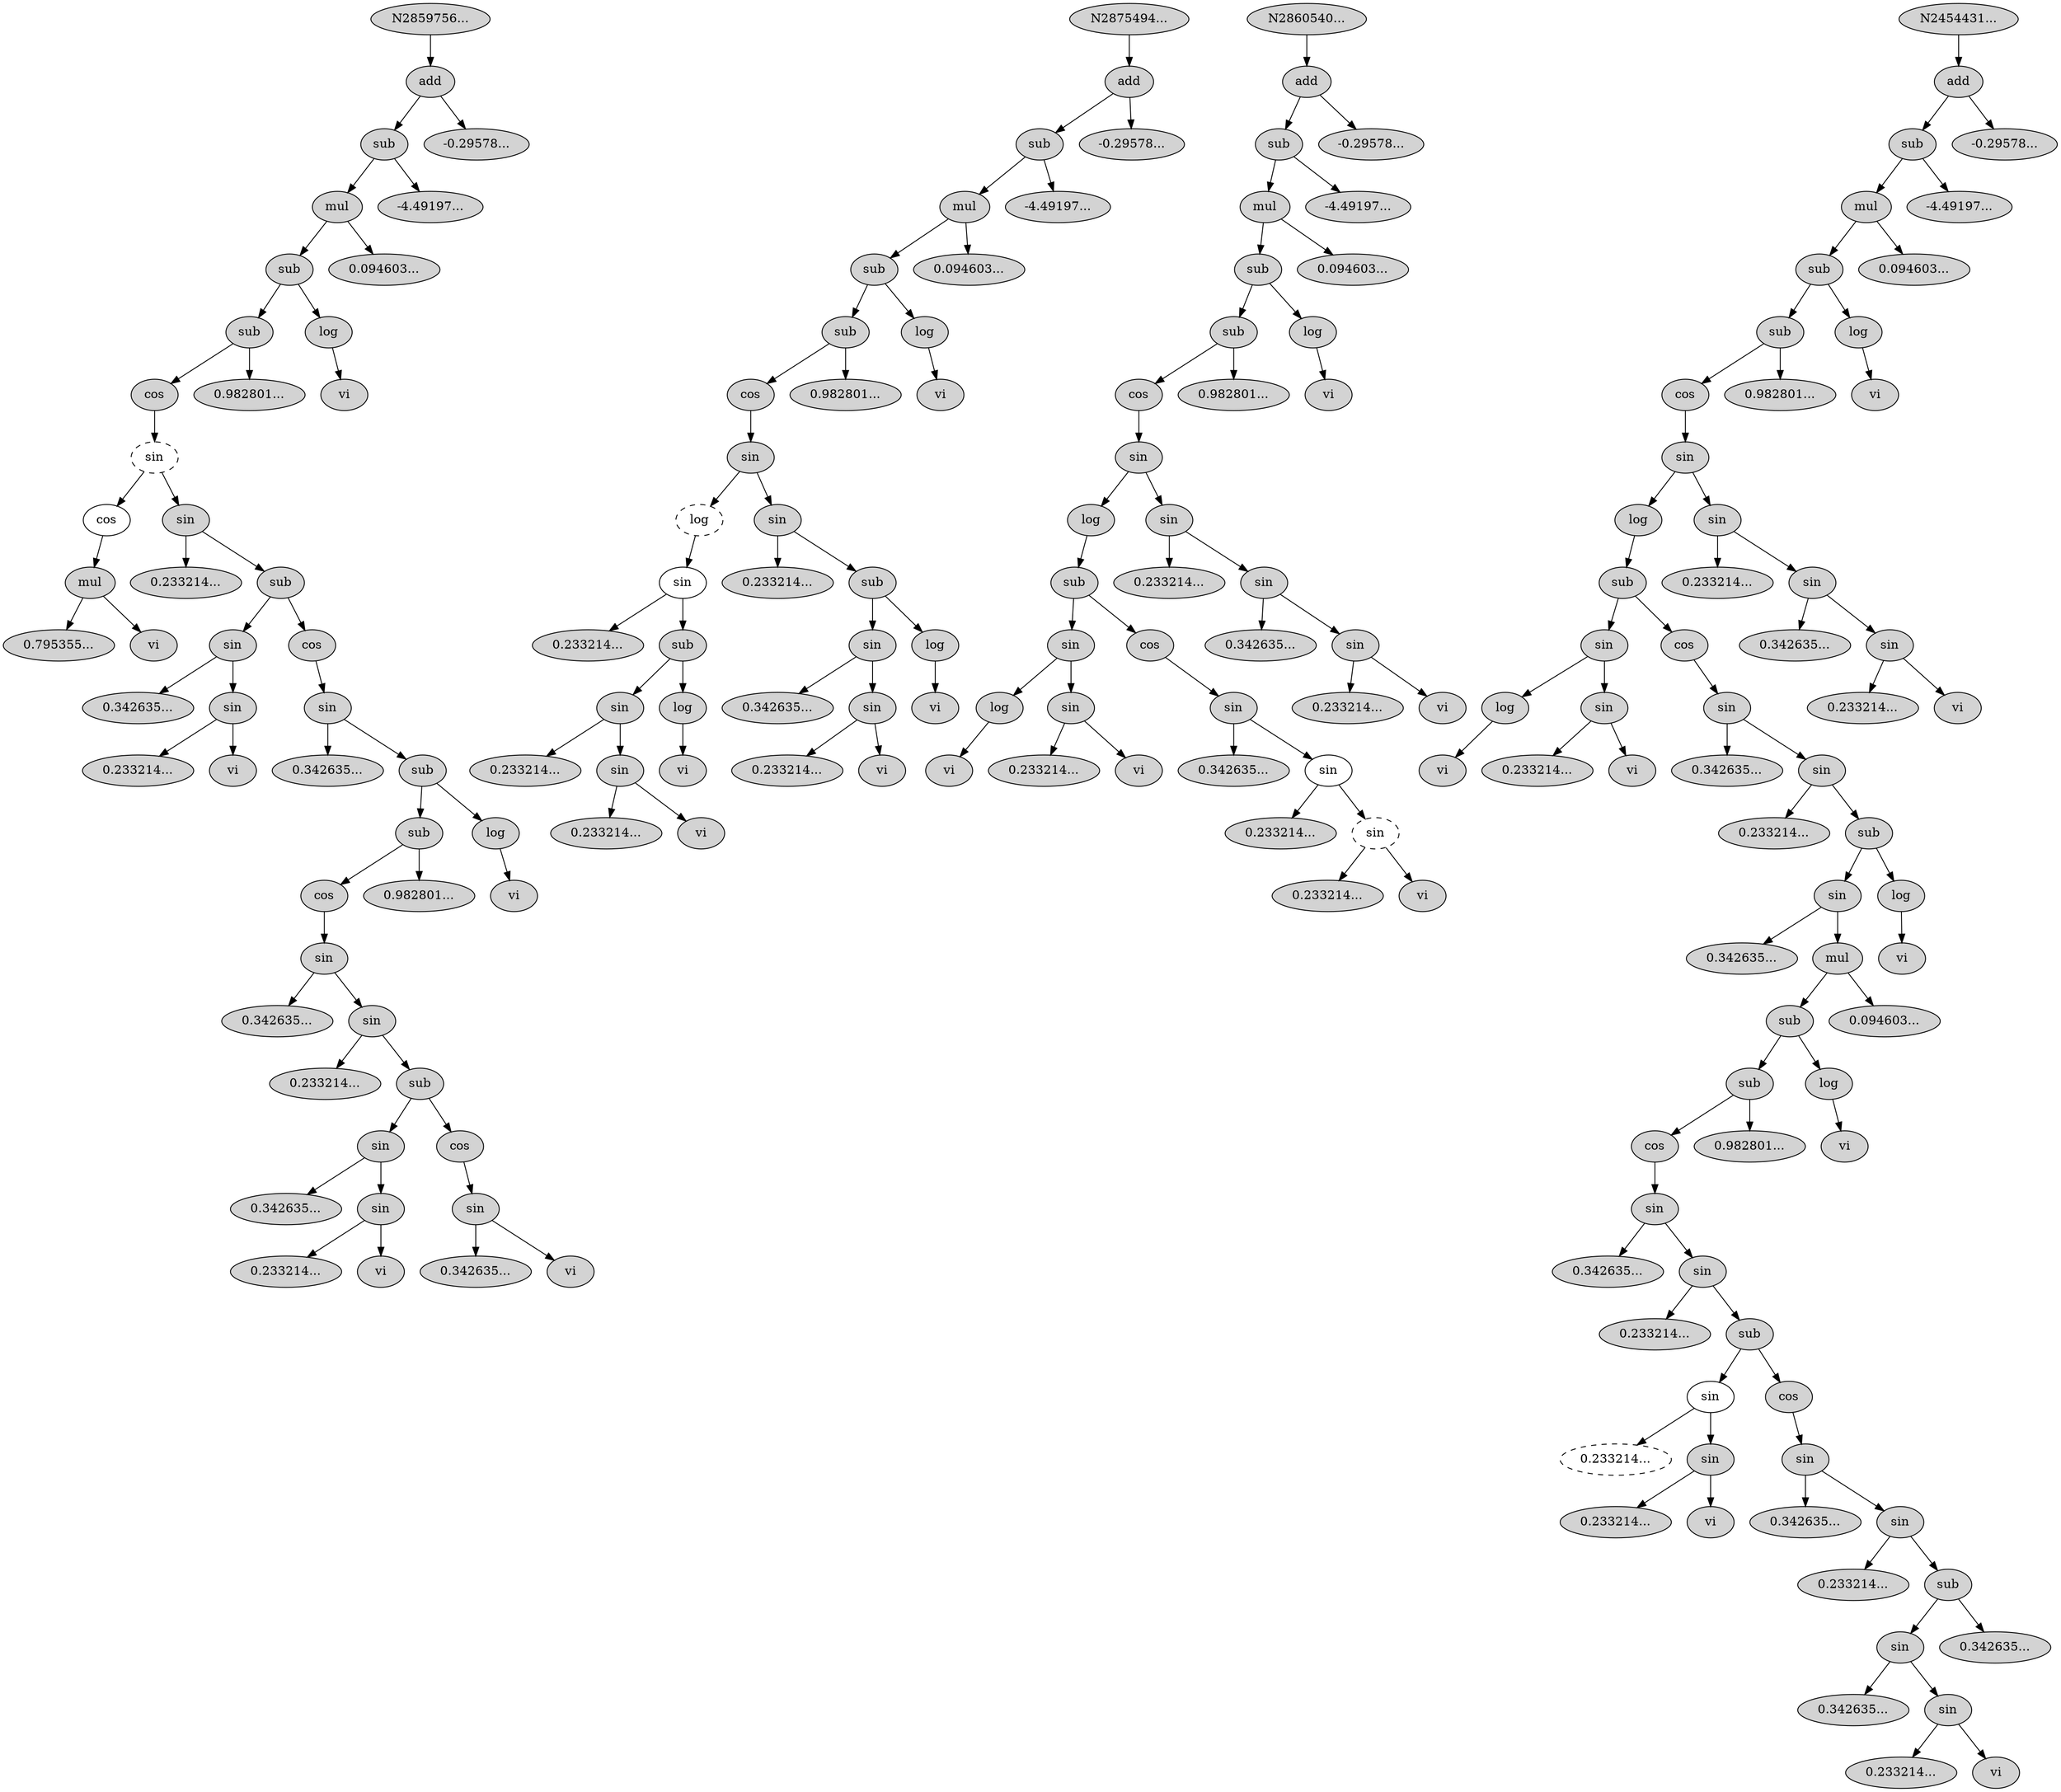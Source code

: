 digraph Population_13 {
N2859756[ style="filled"  label="N2859756..."];
N2859756 -> N2859757;
N2859757[ style="filled"  label="add"];
N2859757 -> N2859758;
N2859758[ style="filled"  label="sub"];
N2859758 -> N2859759;
N2859759[ style="filled"  label="mul"];
N2859759 -> N2859760;
N2859760[ style="filled"  label="sub"];
N2859760 -> N2859761;
N2859761[ style="filled"  label="sub"];
N2859761 -> N2859762;
N2859762[ style="filled"  label="cos"];
N2859762 -> N2859763;
N2859763[ style="dashed"  label="sin"];
N2859763 -> N2859752;
N2859752[ style="solid"  label="cos"];
N2859752 -> N2859753;
N2859753[ style="filled"  label="mul"];
N2859753 -> N2859754;
N2859754[ style="filled"  label="0.795355..."];
N2859753 -> N2859755;
N2859755[ style="filled"  label="vi"];
N2859763 -> N2859765;
N2859765[ style="filled"  label="sin"];
N2859765 -> N2859766;
N2859766[ style="filled"  label="0.233214..."];
N2859765 -> N2859767;
N2859767[ style="filled"  label="sub"];
N2859767 -> N2859768;
N2859768[ style="filled"  label="sin"];
N2859768 -> N2859769;
N2859769[ style="filled"  label="0.342635..."];
N2859768 -> N2859770;
N2859770[ style="filled"  label="sin"];
N2859770 -> N2859771;
N2859771[ style="filled"  label="0.233214..."];
N2859770 -> N2859772;
N2859772[ style="filled"  label="vi"];
N2859767 -> N2859773;
N2859773[ style="filled"  label="cos"];
N2859773 -> N2859774;
N2859774[ style="filled"  label="sin"];
N2859774 -> N2859775;
N2859775[ style="filled"  label="0.342635..."];
N2859774 -> N2859776;
N2859776[ style="filled"  label="sub"];
N2859776 -> N2859777;
N2859777[ style="filled"  label="sub"];
N2859777 -> N2859778;
N2859778[ style="filled"  label="cos"];
N2859778 -> N2859779;
N2859779[ style="filled"  label="sin"];
N2859779 -> N2859780;
N2859780[ style="filled"  label="0.342635..."];
N2859779 -> N2859781;
N2859781[ style="filled"  label="sin"];
N2859781 -> N2859782;
N2859782[ style="filled"  label="0.233214..."];
N2859781 -> N2859783;
N2859783[ style="filled"  label="sub"];
N2859783 -> N2859784;
N2859784[ style="filled"  label="sin"];
N2859784 -> N2859785;
N2859785[ style="filled"  label="0.342635..."];
N2859784 -> N2859786;
N2859786[ style="filled"  label="sin"];
N2859786 -> N2859787;
N2859787[ style="filled"  label="0.233214..."];
N2859786 -> N2859788;
N2859788[ style="filled"  label="vi"];
N2859783 -> N2859789;
N2859789[ style="filled"  label="cos"];
N2859789 -> N2859790;
N2859790[ style="filled"  label="sin"];
N2859790 -> N2859791;
N2859791[ style="filled"  label="0.342635..."];
N2859790 -> N2859792;
N2859792[ style="filled"  label="vi"];
N2859777 -> N2859793;
N2859793[ style="filled"  label="0.982801..."];
N2859776 -> N2859794;
N2859794[ style="filled"  label="log"];
N2859794 -> N2859795;
N2859795[ style="filled"  label="vi"];
N2859761 -> N2859796;
N2859796[ style="filled"  label="0.982801..."];
N2859760 -> N2859797;
N2859797[ style="filled"  label="log"];
N2859797 -> N2859798;
N2859798[ style="filled"  label="vi"];
N2859759 -> N2859799;
N2859799[ style="filled"  label="0.094603..."];
N2859758 -> N2859800;
N2859800[ style="filled"  label="-4.49197..."];
N2859757 -> N2859801;
N2859801[ style="filled"  label="-0.29578..."];

N2875494[ style="filled"  label="N2875494..."];
N2875494 -> N2875495;
N2875495[ style="filled"  label="add"];
N2875495 -> N2875496;
N2875496[ style="filled"  label="sub"];
N2875496 -> N2875497;
N2875497[ style="filled"  label="mul"];
N2875497 -> N2875498;
N2875498[ style="filled"  label="sub"];
N2875498 -> N2875499;
N2875499[ style="filled"  label="sub"];
N2875499 -> N2875500;
N2875500[ style="filled"  label="cos"];
N2875500 -> N2875501;
N2875501[ style="filled"  label="sin"];
N2875501 -> N2875502;
N2875502[ style="dashed"  label="log"];
N2875502 -> N2875477;
N2875477[ style="solid"  label="sin"];
N2875477 -> N2875478;
N2875478[ style="filled"  label="0.233214..."];
N2875477 -> N2875479;
N2875479[ style="filled"  label="sub"];
N2875479 -> N2875480;
N2875480[ style="filled"  label="sin"];
N2875480 -> N2875481;
N2875481[ style="filled"  label="0.233214..."];
N2875480 -> N2875482;
N2875482[ style="filled"  label="sin"];
N2875482 -> N2875483;
N2875483[ style="filled"  label="0.233214..."];
N2875482 -> N2875484;
N2875484[ style="filled"  label="vi"];
N2875479 -> N2875485;
N2875485[ style="filled"  label="log"];
N2875485 -> N2875486;
N2875486[ style="filled"  label="vi"];
N2875501 -> N2875504;
N2875504[ style="filled"  label="sin"];
N2875504 -> N2875505;
N2875505[ style="filled"  label="0.233214..."];
N2875504 -> N2875506;
N2875506[ style="filled"  label="sub"];
N2875506 -> N2875507;
N2875507[ style="filled"  label="sin"];
N2875507 -> N2875508;
N2875508[ style="filled"  label="0.342635..."];
N2875507 -> N2875509;
N2875509[ style="filled"  label="sin"];
N2875509 -> N2875510;
N2875510[ style="filled"  label="0.233214..."];
N2875509 -> N2875511;
N2875511[ style="filled"  label="vi"];
N2875506 -> N2875512;
N2875512[ style="filled"  label="log"];
N2875512 -> N2875513;
N2875513[ style="filled"  label="vi"];
N2875499 -> N2875514;
N2875514[ style="filled"  label="0.982801..."];
N2875498 -> N2875515;
N2875515[ style="filled"  label="log"];
N2875515 -> N2875516;
N2875516[ style="filled"  label="vi"];
N2875497 -> N2875517;
N2875517[ style="filled"  label="0.094603..."];
N2875496 -> N2875518;
N2875518[ style="filled"  label="-4.49197..."];
N2875495 -> N2875519;
N2875519[ style="filled"  label="-0.29578..."];

N2860540[ style="filled"  label="N2860540..."];
N2860540 -> N2860541;
N2860541[ style="filled"  label="add"];
N2860541 -> N2860542;
N2860542[ style="filled"  label="sub"];
N2860542 -> N2860543;
N2860543[ style="filled"  label="mul"];
N2860543 -> N2860544;
N2860544[ style="filled"  label="sub"];
N2860544 -> N2860545;
N2860545[ style="filled"  label="sub"];
N2860545 -> N2860546;
N2860546[ style="filled"  label="cos"];
N2860546 -> N2860547;
N2860547[ style="filled"  label="sin"];
N2860547 -> N2860548;
N2860548[ style="filled"  label="log"];
N2860548 -> N2860549;
N2860549[ style="filled"  label="sub"];
N2860549 -> N2860550;
N2860550[ style="filled"  label="sin"];
N2860550 -> N2860551;
N2860551[ style="filled"  label="log"];
N2860551 -> N2860552;
N2860552[ style="filled"  label="vi"];
N2860550 -> N2860553;
N2860553[ style="filled"  label="sin"];
N2860553 -> N2860554;
N2860554[ style="filled"  label="0.233214..."];
N2860553 -> N2860555;
N2860555[ style="filled"  label="vi"];
N2860549 -> N2860556;
N2860556[ style="filled"  label="cos"];
N2860556 -> N2860557;
N2860557[ style="filled"  label="sin"];
N2860557 -> N2860558;
N2860558[ style="filled"  label="0.342635..."];
N2860557 -> N2860559;
N2860559[ style="solid"  label="sin"];
N2860559 -> N2860560;
N2860560[ style="filled"  label="0.233214..."];
N2860559 -> N2860682;
N2860682[ style="dashed"  label="sin"];
N2860682 -> N2860683;
N2860683[ style="filled"  label="0.233214..."];
N2860682 -> N2860684;
N2860684[ style="filled"  label="vi"];
N2860547 -> N2860655;
N2860655[ style="filled"  label="sin"];
N2860655 -> N2860656;
N2860656[ style="filled"  label="0.233214..."];
N2860655 -> N2860657;
N2860657[ style="filled"  label="sin"];
N2860657 -> N2860658;
N2860658[ style="filled"  label="0.342635..."];
N2860657 -> N2860659;
N2860659[ style="filled"  label="sin"];
N2860659 -> N2860660;
N2860660[ style="filled"  label="0.233214..."];
N2860659 -> N2860661;
N2860661[ style="filled"  label="vi"];
N2860545 -> N2860662;
N2860662[ style="filled"  label="0.982801..."];
N2860544 -> N2860663;
N2860663[ style="filled"  label="log"];
N2860663 -> N2860664;
N2860664[ style="filled"  label="vi"];
N2860543 -> N2860665;
N2860665[ style="filled"  label="0.094603..."];
N2860542 -> N2860666;
N2860666[ style="filled"  label="-4.49197..."];
N2860541 -> N2860667;
N2860667[ style="filled"  label="-0.29578..."];

N2454431[ style="filled"  label="N2454431..."];
N2454431 -> N2454432;
N2454432[ style="filled"  label="add"];
N2454432 -> N2454433;
N2454433[ style="filled"  label="sub"];
N2454433 -> N2454434;
N2454434[ style="filled"  label="mul"];
N2454434 -> N2454435;
N2454435[ style="filled"  label="sub"];
N2454435 -> N2454436;
N2454436[ style="filled"  label="sub"];
N2454436 -> N2454437;
N2454437[ style="filled"  label="cos"];
N2454437 -> N2454438;
N2454438[ style="filled"  label="sin"];
N2454438 -> N2454439;
N2454439[ style="filled"  label="log"];
N2454439 -> N2454440;
N2454440[ style="filled"  label="sub"];
N2454440 -> N2454441;
N2454441[ style="filled"  label="sin"];
N2454441 -> N2454442;
N2454442[ style="filled"  label="log"];
N2454442 -> N2454443;
N2454443[ style="filled"  label="vi"];
N2454441 -> N2454444;
N2454444[ style="filled"  label="sin"];
N2454444 -> N2454445;
N2454445[ style="filled"  label="0.233214..."];
N2454444 -> N2454446;
N2454446[ style="filled"  label="vi"];
N2454440 -> N2454447;
N2454447[ style="filled"  label="cos"];
N2454447 -> N2454448;
N2454448[ style="filled"  label="sin"];
N2454448 -> N2454449;
N2454449[ style="filled"  label="0.342635..."];
N2454448 -> N2454450;
N2454450[ style="filled"  label="sin"];
N2454450 -> N2454451;
N2454451[ style="filled"  label="0.233214..."];
N2454450 -> N2454452;
N2454452[ style="filled"  label="sub"];
N2454452 -> N2454453;
N2454453[ style="filled"  label="sin"];
N2454453 -> N2454454;
N2454454[ style="filled"  label="0.342635..."];
N2454453 -> N2454455;
N2454455[ style="filled"  label="mul"];
N2454455 -> N2454456;
N2454456[ style="filled"  label="sub"];
N2454456 -> N2454457;
N2454457[ style="filled"  label="sub"];
N2454457 -> N2454458;
N2454458[ style="filled"  label="cos"];
N2454458 -> N2454459;
N2454459[ style="filled"  label="sin"];
N2454459 -> N2454460;
N2454460[ style="filled"  label="0.342635..."];
N2454459 -> N2454461;
N2454461[ style="filled"  label="sin"];
N2454461 -> N2454462;
N2454462[ style="filled"  label="0.233214..."];
N2454461 -> N2454463;
N2454463[ style="filled"  label="sub"];
N2454463 -> N2454464;
N2454464[ style="solid"  label="sin"];
N2454464 -> N2454530;
N2454530[ style="dashed"  label="0.233214..."];
N2454464 -> N2454466;
N2454466[ style="filled"  label="sin"];
N2454466 -> N2454467;
N2454467[ style="filled"  label="0.233214..."];
N2454466 -> N2454468;
N2454468[ style="filled"  label="vi"];
N2454463 -> N2454469;
N2454469[ style="filled"  label="cos"];
N2454469 -> N2454470;
N2454470[ style="filled"  label="sin"];
N2454470 -> N2454471;
N2454471[ style="filled"  label="0.342635..."];
N2454470 -> N2454472;
N2454472[ style="filled"  label="sin"];
N2454472 -> N2454473;
N2454473[ style="filled"  label="0.233214..."];
N2454472 -> N2454474;
N2454474[ style="filled"  label="sub"];
N2454474 -> N2454475;
N2454475[ style="filled"  label="sin"];
N2454475 -> N2454476;
N2454476[ style="filled"  label="0.342635..."];
N2454475 -> N2454477;
N2454477[ style="filled"  label="sin"];
N2454477 -> N2454478;
N2454478[ style="filled"  label="0.233214..."];
N2454477 -> N2454479;
N2454479[ style="filled"  label="vi"];
N2454474 -> N2454480;
N2454480[ style="filled"  label="0.342635..."];
N2454457 -> N2454481;
N2454481[ style="filled"  label="0.982801..."];
N2454456 -> N2454482;
N2454482[ style="filled"  label="log"];
N2454482 -> N2454483;
N2454483[ style="filled"  label="vi"];
N2454455 -> N2454484;
N2454484[ style="filled"  label="0.094603..."];
N2454452 -> N2454485;
N2454485[ style="filled"  label="log"];
N2454485 -> N2454486;
N2454486[ style="filled"  label="vi"];
N2454438 -> N2454487;
N2454487[ style="filled"  label="sin"];
N2454487 -> N2454488;
N2454488[ style="filled"  label="0.233214..."];
N2454487 -> N2454489;
N2454489[ style="filled"  label="sin"];
N2454489 -> N2454490;
N2454490[ style="filled"  label="0.342635..."];
N2454489 -> N2454491;
N2454491[ style="filled"  label="sin"];
N2454491 -> N2454492;
N2454492[ style="filled"  label="0.233214..."];
N2454491 -> N2454493;
N2454493[ style="filled"  label="vi"];
N2454436 -> N2454494;
N2454494[ style="filled"  label="0.982801..."];
N2454435 -> N2454495;
N2454495[ style="filled"  label="log"];
N2454495 -> N2454496;
N2454496[ style="filled"  label="vi"];
N2454434 -> N2454497;
N2454497[ style="filled"  label="0.094603..."];
N2454433 -> N2454498;
N2454498[ style="filled"  label="-4.49197..."];
N2454432 -> N2454499;
N2454499[ style="filled"  label="-0.29578..."];

}

